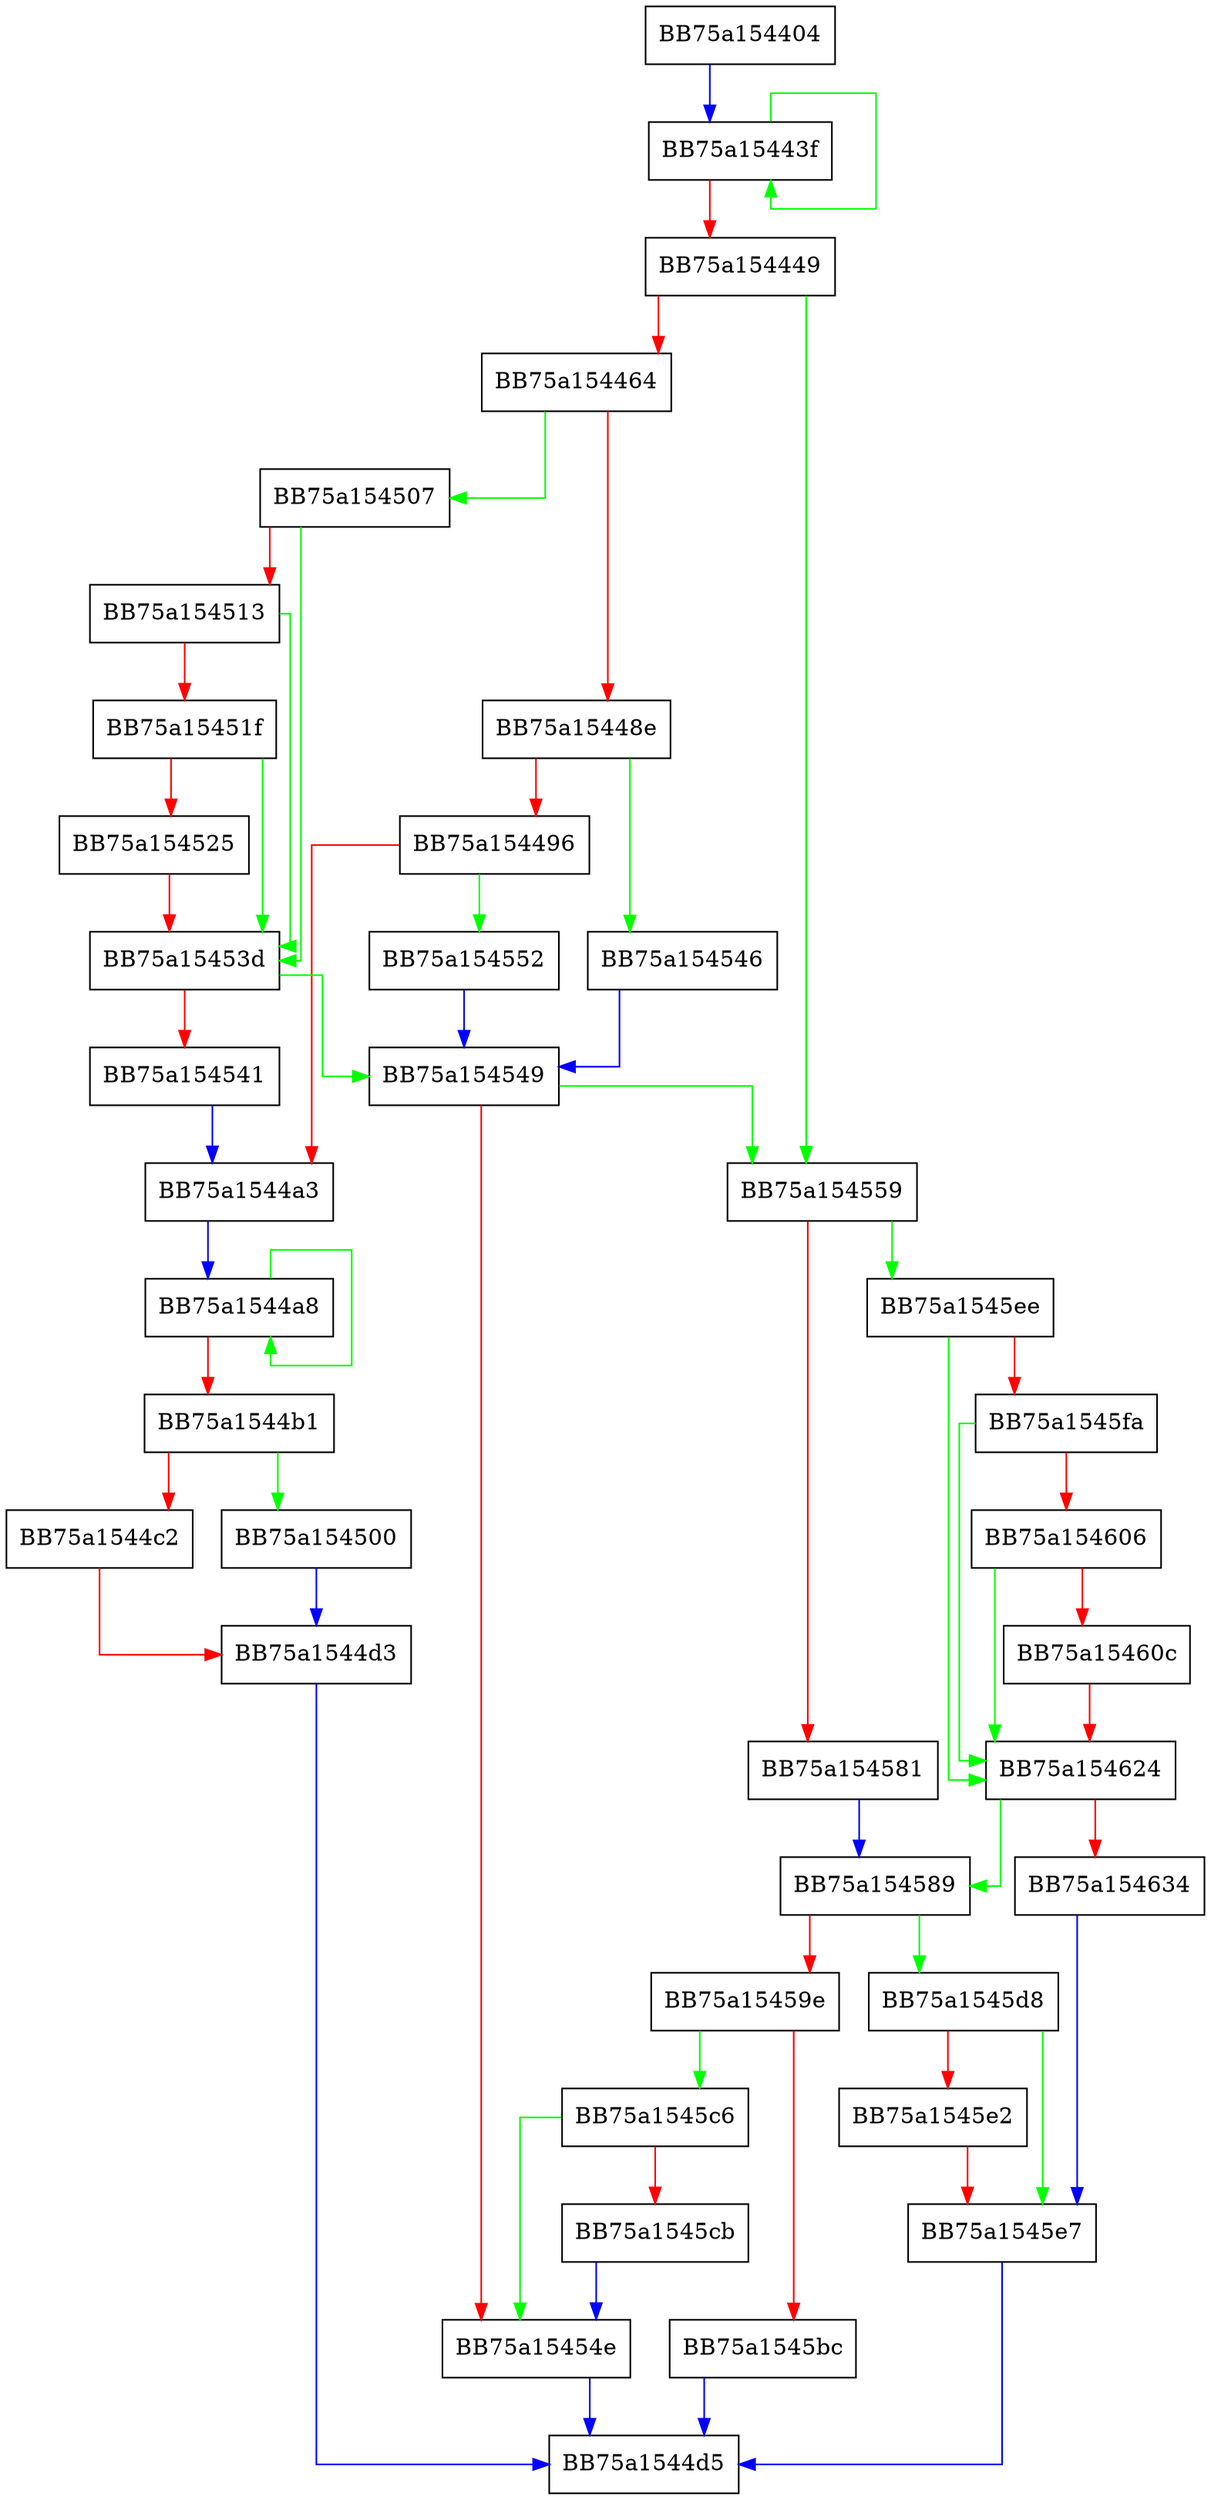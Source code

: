 digraph UtilWideCharToMultiByte {
  node [shape="box"];
  graph [splines=ortho];
  BB75a154404 -> BB75a15443f [color="blue"];
  BB75a15443f -> BB75a15443f [color="green"];
  BB75a15443f -> BB75a154449 [color="red"];
  BB75a154449 -> BB75a154559 [color="green"];
  BB75a154449 -> BB75a154464 [color="red"];
  BB75a154464 -> BB75a154507 [color="green"];
  BB75a154464 -> BB75a15448e [color="red"];
  BB75a15448e -> BB75a154546 [color="green"];
  BB75a15448e -> BB75a154496 [color="red"];
  BB75a154496 -> BB75a154552 [color="green"];
  BB75a154496 -> BB75a1544a3 [color="red"];
  BB75a1544a3 -> BB75a1544a8 [color="blue"];
  BB75a1544a8 -> BB75a1544a8 [color="green"];
  BB75a1544a8 -> BB75a1544b1 [color="red"];
  BB75a1544b1 -> BB75a154500 [color="green"];
  BB75a1544b1 -> BB75a1544c2 [color="red"];
  BB75a1544c2 -> BB75a1544d3 [color="red"];
  BB75a1544d3 -> BB75a1544d5 [color="blue"];
  BB75a154500 -> BB75a1544d3 [color="blue"];
  BB75a154507 -> BB75a15453d [color="green"];
  BB75a154507 -> BB75a154513 [color="red"];
  BB75a154513 -> BB75a15453d [color="green"];
  BB75a154513 -> BB75a15451f [color="red"];
  BB75a15451f -> BB75a15453d [color="green"];
  BB75a15451f -> BB75a154525 [color="red"];
  BB75a154525 -> BB75a15453d [color="red"];
  BB75a15453d -> BB75a154549 [color="green"];
  BB75a15453d -> BB75a154541 [color="red"];
  BB75a154541 -> BB75a1544a3 [color="blue"];
  BB75a154546 -> BB75a154549 [color="blue"];
  BB75a154549 -> BB75a154559 [color="green"];
  BB75a154549 -> BB75a15454e [color="red"];
  BB75a15454e -> BB75a1544d5 [color="blue"];
  BB75a154552 -> BB75a154549 [color="blue"];
  BB75a154559 -> BB75a1545ee [color="green"];
  BB75a154559 -> BB75a154581 [color="red"];
  BB75a154581 -> BB75a154589 [color="blue"];
  BB75a154589 -> BB75a1545d8 [color="green"];
  BB75a154589 -> BB75a15459e [color="red"];
  BB75a15459e -> BB75a1545c6 [color="green"];
  BB75a15459e -> BB75a1545bc [color="red"];
  BB75a1545bc -> BB75a1544d5 [color="blue"];
  BB75a1545c6 -> BB75a15454e [color="green"];
  BB75a1545c6 -> BB75a1545cb [color="red"];
  BB75a1545cb -> BB75a15454e [color="blue"];
  BB75a1545d8 -> BB75a1545e7 [color="green"];
  BB75a1545d8 -> BB75a1545e2 [color="red"];
  BB75a1545e2 -> BB75a1545e7 [color="red"];
  BB75a1545e7 -> BB75a1544d5 [color="blue"];
  BB75a1545ee -> BB75a154624 [color="green"];
  BB75a1545ee -> BB75a1545fa [color="red"];
  BB75a1545fa -> BB75a154624 [color="green"];
  BB75a1545fa -> BB75a154606 [color="red"];
  BB75a154606 -> BB75a154624 [color="green"];
  BB75a154606 -> BB75a15460c [color="red"];
  BB75a15460c -> BB75a154624 [color="red"];
  BB75a154624 -> BB75a154589 [color="green"];
  BB75a154624 -> BB75a154634 [color="red"];
  BB75a154634 -> BB75a1545e7 [color="blue"];
}